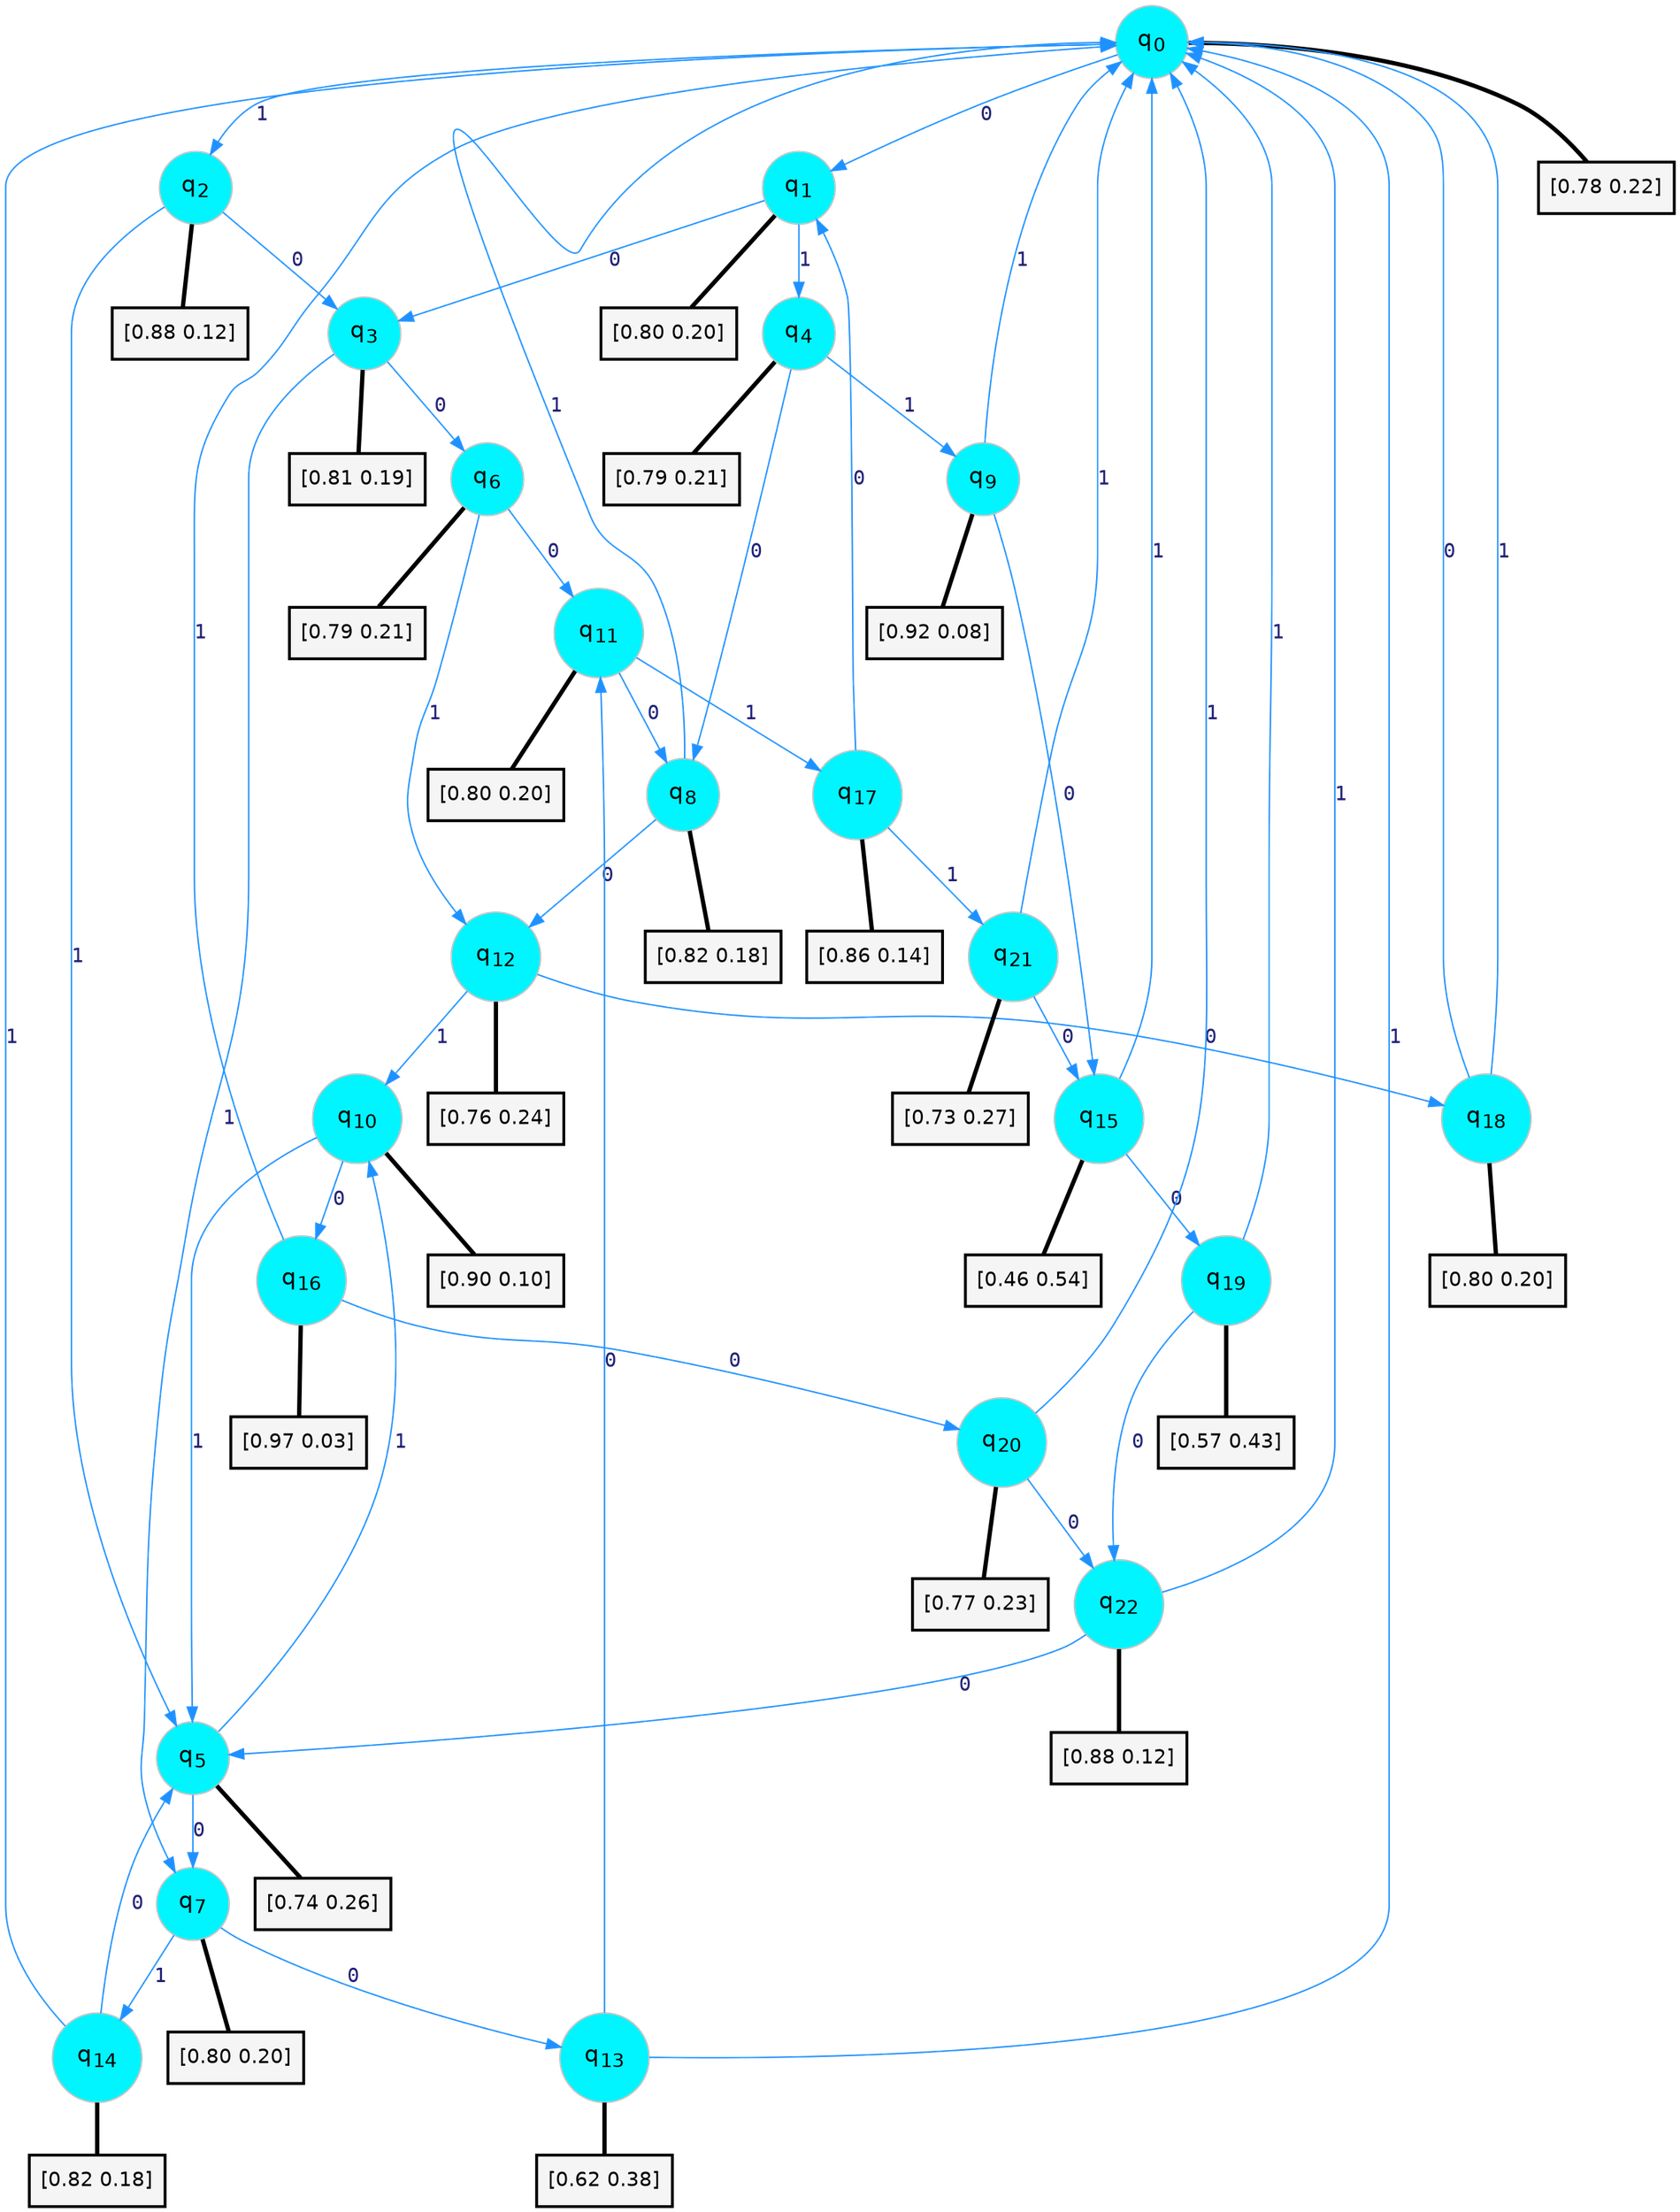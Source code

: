 digraph G {
graph [
bgcolor=transparent, dpi=300, rankdir=TD, size="40,25"];
node [
color=gray, fillcolor=turquoise1, fontcolor=black, fontname=Helvetica, fontsize=16, fontweight=bold, shape=circle, style=filled];
edge [
arrowsize=1, color=dodgerblue1, fontcolor=midnightblue, fontname=courier, fontweight=bold, penwidth=1, style=solid, weight=20];
0[label=<q<SUB>0</SUB>>];
1[label=<q<SUB>1</SUB>>];
2[label=<q<SUB>2</SUB>>];
3[label=<q<SUB>3</SUB>>];
4[label=<q<SUB>4</SUB>>];
5[label=<q<SUB>5</SUB>>];
6[label=<q<SUB>6</SUB>>];
7[label=<q<SUB>7</SUB>>];
8[label=<q<SUB>8</SUB>>];
9[label=<q<SUB>9</SUB>>];
10[label=<q<SUB>10</SUB>>];
11[label=<q<SUB>11</SUB>>];
12[label=<q<SUB>12</SUB>>];
13[label=<q<SUB>13</SUB>>];
14[label=<q<SUB>14</SUB>>];
15[label=<q<SUB>15</SUB>>];
16[label=<q<SUB>16</SUB>>];
17[label=<q<SUB>17</SUB>>];
18[label=<q<SUB>18</SUB>>];
19[label=<q<SUB>19</SUB>>];
20[label=<q<SUB>20</SUB>>];
21[label=<q<SUB>21</SUB>>];
22[label=<q<SUB>22</SUB>>];
23[label="[0.78 0.22]", shape=box,fontcolor=black, fontname=Helvetica, fontsize=14, penwidth=2, fillcolor=whitesmoke,color=black];
24[label="[0.80 0.20]", shape=box,fontcolor=black, fontname=Helvetica, fontsize=14, penwidth=2, fillcolor=whitesmoke,color=black];
25[label="[0.88 0.12]", shape=box,fontcolor=black, fontname=Helvetica, fontsize=14, penwidth=2, fillcolor=whitesmoke,color=black];
26[label="[0.81 0.19]", shape=box,fontcolor=black, fontname=Helvetica, fontsize=14, penwidth=2, fillcolor=whitesmoke,color=black];
27[label="[0.79 0.21]", shape=box,fontcolor=black, fontname=Helvetica, fontsize=14, penwidth=2, fillcolor=whitesmoke,color=black];
28[label="[0.74 0.26]", shape=box,fontcolor=black, fontname=Helvetica, fontsize=14, penwidth=2, fillcolor=whitesmoke,color=black];
29[label="[0.79 0.21]", shape=box,fontcolor=black, fontname=Helvetica, fontsize=14, penwidth=2, fillcolor=whitesmoke,color=black];
30[label="[0.80 0.20]", shape=box,fontcolor=black, fontname=Helvetica, fontsize=14, penwidth=2, fillcolor=whitesmoke,color=black];
31[label="[0.82 0.18]", shape=box,fontcolor=black, fontname=Helvetica, fontsize=14, penwidth=2, fillcolor=whitesmoke,color=black];
32[label="[0.92 0.08]", shape=box,fontcolor=black, fontname=Helvetica, fontsize=14, penwidth=2, fillcolor=whitesmoke,color=black];
33[label="[0.90 0.10]", shape=box,fontcolor=black, fontname=Helvetica, fontsize=14, penwidth=2, fillcolor=whitesmoke,color=black];
34[label="[0.80 0.20]", shape=box,fontcolor=black, fontname=Helvetica, fontsize=14, penwidth=2, fillcolor=whitesmoke,color=black];
35[label="[0.76 0.24]", shape=box,fontcolor=black, fontname=Helvetica, fontsize=14, penwidth=2, fillcolor=whitesmoke,color=black];
36[label="[0.62 0.38]", shape=box,fontcolor=black, fontname=Helvetica, fontsize=14, penwidth=2, fillcolor=whitesmoke,color=black];
37[label="[0.82 0.18]", shape=box,fontcolor=black, fontname=Helvetica, fontsize=14, penwidth=2, fillcolor=whitesmoke,color=black];
38[label="[0.46 0.54]", shape=box,fontcolor=black, fontname=Helvetica, fontsize=14, penwidth=2, fillcolor=whitesmoke,color=black];
39[label="[0.97 0.03]", shape=box,fontcolor=black, fontname=Helvetica, fontsize=14, penwidth=2, fillcolor=whitesmoke,color=black];
40[label="[0.86 0.14]", shape=box,fontcolor=black, fontname=Helvetica, fontsize=14, penwidth=2, fillcolor=whitesmoke,color=black];
41[label="[0.80 0.20]", shape=box,fontcolor=black, fontname=Helvetica, fontsize=14, penwidth=2, fillcolor=whitesmoke,color=black];
42[label="[0.57 0.43]", shape=box,fontcolor=black, fontname=Helvetica, fontsize=14, penwidth=2, fillcolor=whitesmoke,color=black];
43[label="[0.77 0.23]", shape=box,fontcolor=black, fontname=Helvetica, fontsize=14, penwidth=2, fillcolor=whitesmoke,color=black];
44[label="[0.73 0.27]", shape=box,fontcolor=black, fontname=Helvetica, fontsize=14, penwidth=2, fillcolor=whitesmoke,color=black];
45[label="[0.88 0.12]", shape=box,fontcolor=black, fontname=Helvetica, fontsize=14, penwidth=2, fillcolor=whitesmoke,color=black];
0->1 [label=0];
0->2 [label=1];
0->23 [arrowhead=none, penwidth=3,color=black];
1->3 [label=0];
1->4 [label=1];
1->24 [arrowhead=none, penwidth=3,color=black];
2->3 [label=0];
2->5 [label=1];
2->25 [arrowhead=none, penwidth=3,color=black];
3->6 [label=0];
3->7 [label=1];
3->26 [arrowhead=none, penwidth=3,color=black];
4->8 [label=0];
4->9 [label=1];
4->27 [arrowhead=none, penwidth=3,color=black];
5->7 [label=0];
5->10 [label=1];
5->28 [arrowhead=none, penwidth=3,color=black];
6->11 [label=0];
6->12 [label=1];
6->29 [arrowhead=none, penwidth=3,color=black];
7->13 [label=0];
7->14 [label=1];
7->30 [arrowhead=none, penwidth=3,color=black];
8->12 [label=0];
8->0 [label=1];
8->31 [arrowhead=none, penwidth=3,color=black];
9->15 [label=0];
9->0 [label=1];
9->32 [arrowhead=none, penwidth=3,color=black];
10->16 [label=0];
10->5 [label=1];
10->33 [arrowhead=none, penwidth=3,color=black];
11->8 [label=0];
11->17 [label=1];
11->34 [arrowhead=none, penwidth=3,color=black];
12->18 [label=0];
12->10 [label=1];
12->35 [arrowhead=none, penwidth=3,color=black];
13->11 [label=0];
13->0 [label=1];
13->36 [arrowhead=none, penwidth=3,color=black];
14->5 [label=0];
14->0 [label=1];
14->37 [arrowhead=none, penwidth=3,color=black];
15->19 [label=0];
15->0 [label=1];
15->38 [arrowhead=none, penwidth=3,color=black];
16->20 [label=0];
16->0 [label=1];
16->39 [arrowhead=none, penwidth=3,color=black];
17->1 [label=0];
17->21 [label=1];
17->40 [arrowhead=none, penwidth=3,color=black];
18->0 [label=0];
18->0 [label=1];
18->41 [arrowhead=none, penwidth=3,color=black];
19->22 [label=0];
19->0 [label=1];
19->42 [arrowhead=none, penwidth=3,color=black];
20->22 [label=0];
20->0 [label=1];
20->43 [arrowhead=none, penwidth=3,color=black];
21->15 [label=0];
21->0 [label=1];
21->44 [arrowhead=none, penwidth=3,color=black];
22->5 [label=0];
22->0 [label=1];
22->45 [arrowhead=none, penwidth=3,color=black];
}
